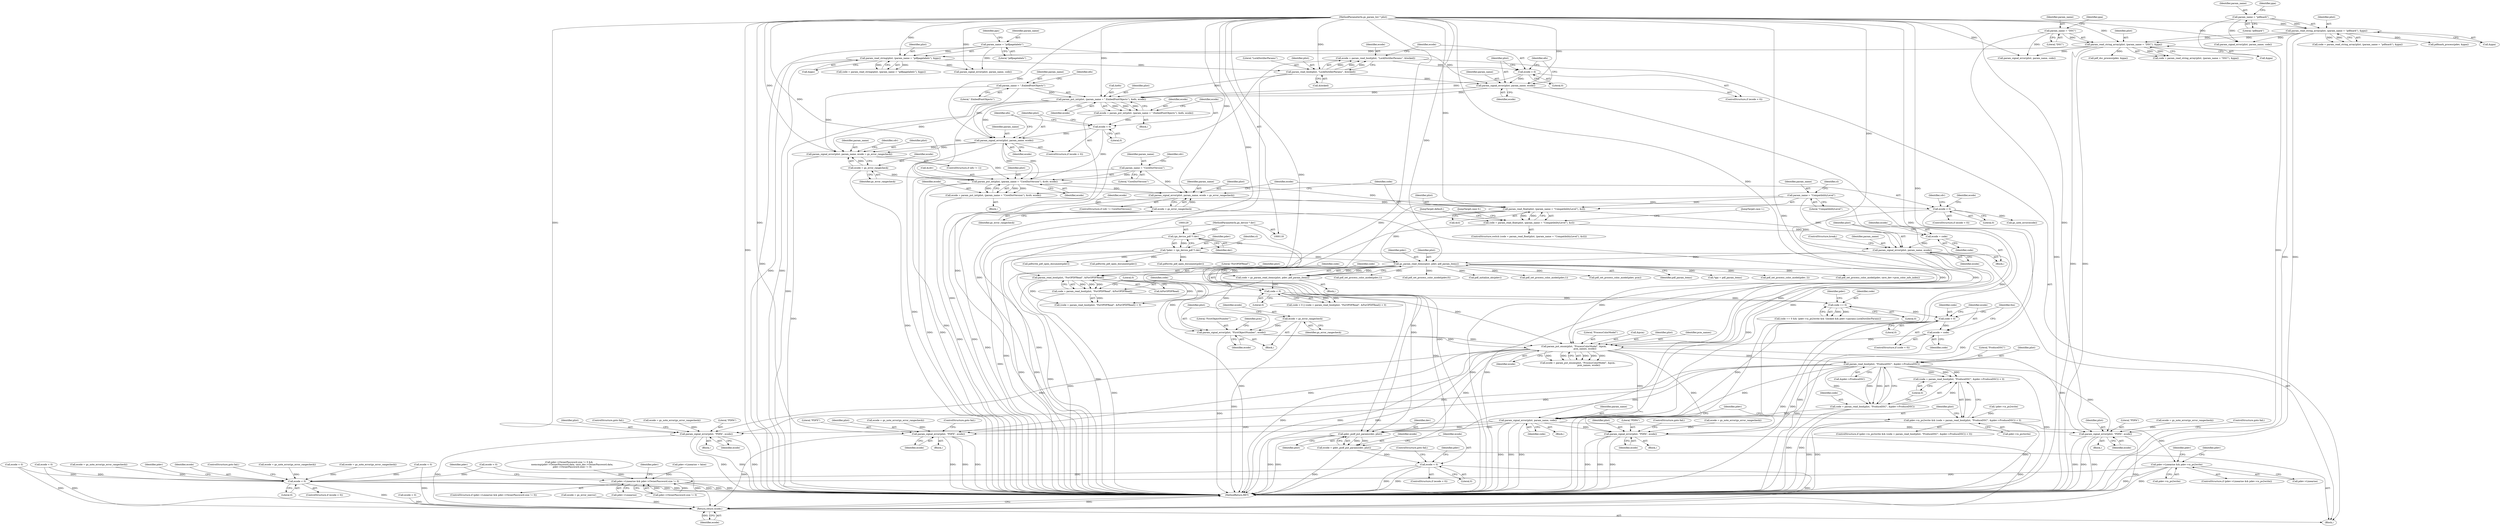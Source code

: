 digraph "0_ghostscript_c3476dde7743761a4e1d39a631716199b696b880@API" {
"1000696" [label="(Call,param_read_bool(plist, \"ProduceDSC\", &pdev->ProduceDSC))"];
"1000658" [label="(Call,param_put_enum(plist, \"ProcessColorModel\", &pcm,\n                               pcm_names, ecode))"];
"1000549" [label="(Call,gs_param_read_items(plist, pdev, pdf_param_items))"];
"1000410" [label="(Call,param_signal_error(plist, param_name, ecode))"];
"1000398" [label="(Call,param_read_float(plist, (param_name = \"CompatibilityLevel\"), &cl))"];
"1000389" [label="(Call,param_signal_error(plist, param_name, ecode = gs_error_rangecheck))"];
"1000370" [label="(Call,param_put_int(plist, (param_name = \"CoreDistVersion\"), &cdv, ecode))"];
"1000357" [label="(Call,param_signal_error(plist, param_name, ecode = gs_error_rangecheck))"];
"1000349" [label="(Call,param_signal_error(plist, param_name, ecode))"];
"1000337" [label="(Call,param_put_int(plist, (param_name = \".EmbedFontObjects\"), &efo, ecode))"];
"1000317" [label="(Call,param_read_bool(plist, \"LockDistillerParams\", &locked))"];
"1000250" [label="(Call,param_read_string(plist, (param_name = \"pdfpagelabels\"), &pps))"];
"1000206" [label="(Call,param_read_string_array(plist, (param_name = \"DSC\"), &ppa))"];
"1000162" [label="(Call,param_read_string_array(plist, (param_name = \"pdfmark\"), &ppa))"];
"1000121" [label="(MethodParameterIn,gs_param_list * plist)"];
"1000164" [label="(Call,param_name = \"pdfmark\")"];
"1000208" [label="(Call,param_name = \"DSC\")"];
"1000252" [label="(Call,param_name = \"pdfpagelabels\")"];
"1000326" [label="(Call,param_signal_error(plist, param_name, ecode))"];
"1000323" [label="(Call,ecode < 0)"];
"1000315" [label="(Call,ecode = param_read_bool(plist, \"LockDistillerParams\", &locked))"];
"1000339" [label="(Call,param_name = \".EmbedFontObjects\")"];
"1000346" [label="(Call,ecode < 0)"];
"1000335" [label="(Call,ecode = param_put_int(plist, (param_name = \".EmbedFontObjects\"), &efo, ecode))"];
"1000360" [label="(Call,ecode = gs_error_rangecheck)"];
"1000372" [label="(Call,param_name = \"CoreDistVersion\")"];
"1000392" [label="(Call,ecode = gs_error_rangecheck)"];
"1000400" [label="(Call,param_name = \"CompatibilityLevel\")"];
"1000407" [label="(Call,ecode = code)"];
"1000396" [label="(Call,code = param_read_float(plist, (param_name = \"CompatibilityLevel\"), &cl))"];
"1000126" [label="(Call,*pdev = (gx_device_pdf *) dev)"];
"1000128" [label="(Call,(gx_device_pdf *) dev)"];
"1000119" [label="(MethodParameterIn,gx_device * dev)"];
"1000645" [label="(Call,param_signal_error(plist, \"FirstObjectNumber\", ecode))"];
"1000561" [label="(Call,param_read_bool(plist, \"ForOPDFRead\", &ForOPDFRead))"];
"1000642" [label="(Call,ecode = gs_error_rangecheck)"];
"1000600" [label="(Call,ecode = code)"];
"1000597" [label="(Call,code < 0)"];
"1000570" [label="(Call,code == 0)"];
"1000559" [label="(Call,code = param_read_bool(plist, \"ForOPDFRead\", &ForOPDFRead))"];
"1000555" [label="(Call,code < 0)"];
"1000547" [label="(Call,code = gs_param_read_items(plist, pdev, pdf_param_items))"];
"1000379" [label="(Call,ecode < 0)"];
"1000368" [label="(Call,ecode = param_put_int(plist, (param_name = \"CoreDistVersion\"), &cdv, ecode))"];
"1000693" [label="(Call,(code = param_read_bool(plist, \"ProduceDSC\", &pdev->ProduceDSC)) < 0)"];
"1000689" [label="(Call,pdev->is_ps2write && (code = param_read_bool(plist, \"ProduceDSC\", &pdev->ProduceDSC)) < 0)"];
"1001430" [label="(Call,pdev->Linearise && pdev->is_ps2write)"];
"1001449" [label="(Call,pdev->Linearise && pdev->OwnerPassword.size != 0)"];
"1000694" [label="(Call,code = param_read_bool(plist, \"ProduceDSC\", &pdev->ProduceDSC))"];
"1000705" [label="(Call,param_signal_error(plist, param_name, code))"];
"1000726" [label="(Call,param_signal_error(plist, \"PDFA\", ecode))"];
"1001547" [label="(Return,return ecode;)"];
"1000774" [label="(Call,param_signal_error(plist, \"PDFA\", ecode))"];
"1000792" [label="(Call,param_signal_error(plist, \"PDFX\", ecode))"];
"1000812" [label="(Call,param_signal_error(plist, \"PDFA\", ecode))"];
"1000957" [label="(Call,gdev_psdf_put_params(dev, plist))"];
"1000955" [label="(Call,ecode = gdev_psdf_put_params(dev, plist))"];
"1000961" [label="(Call,ecode < 0)"];
"1001312" [label="(Call,ecode < 0)"];
"1000561" [label="(Call,param_read_bool(plist, \"ForOPDFRead\", &ForOPDFRead))"];
"1001429" [label="(ControlStructure,if (pdev->Linearise && pdev->is_ps2write))"];
"1000960" [label="(ControlStructure,if (ecode < 0))"];
"1000326" [label="(Call,param_signal_error(plist, param_name, ecode))"];
"1000391" [label="(Identifier,param_name)"];
"1000699" [label="(Call,&pdev->ProduceDSC)"];
"1001449" [label="(Call,pdev->Linearise && pdev->OwnerPassword.size != 0)"];
"1000401" [label="(Identifier,param_name)"];
"1000340" [label="(Identifier,param_name)"];
"1000794" [label="(Literal,\"PDFX\")"];
"1000547" [label="(Call,code = gs_param_read_items(plist, pdev, pdf_param_items))"];
"1000533" [label="(Block,)"];
"1000371" [label="(Identifier,plist)"];
"1000375" [label="(Call,&cdv)"];
"1000402" [label="(Literal,\"CompatibilityLevel\")"];
"1000661" [label="(Call,&pcm)"];
"1000551" [label="(Identifier,pdev)"];
"1000127" [label="(Identifier,pdev)"];
"1000207" [label="(Identifier,plist)"];
"1000362" [label="(Identifier,gs_error_rangecheck)"];
"1000363" [label="(Block,)"];
"1000376" [label="(Identifier,cdv)"];
"1000555" [label="(Call,code < 0)"];
"1000694" [label="(Call,code = param_read_bool(plist, \"ProduceDSC\", &pdev->ProduceDSC))"];
"1000957" [label="(Call,gdev_psdf_put_params(dev, plist))"];
"1000254" [label="(Literal,\"pdfpagelabels\")"];
"1000958" [label="(Identifier,dev)"];
"1000956" [label="(Identifier,ecode)"];
"1000684" [label="(Call,ecode < 0)"];
"1000345" [label="(ControlStructure,if (ecode < 0))"];
"1000383" [label="(Call,gs_note_error(ecode))"];
"1000128" [label="(Call,(gx_device_pdf *) dev)"];
"1000377" [label="(Identifier,ecode)"];
"1001319" [label="(Identifier,pdev)"];
"1000175" [label="(Call,pdfwrite_pdf_open_document(pdev))"];
"1000352" [label="(Identifier,ecode)"];
"1000713" [label="(Identifier,pdev)"];
"1000815" [label="(Identifier,ecode)"];
"1000813" [label="(Identifier,plist)"];
"1000792" [label="(Call,param_signal_error(plist, \"PDFX\", ecode))"];
"1000959" [label="(Identifier,plist)"];
"1000360" [label="(Call,ecode = gs_error_rangecheck)"];
"1000336" [label="(Identifier,ecode)"];
"1000415" [label="(JumpTarget,case 0:)"];
"1000403" [label="(Call,&cl)"];
"1001443" [label="(Call,pdev->Linearise = false)"];
"1001511" [label="(Call,*ppi = pdf_param_items)"];
"1000330" [label="(Block,)"];
"1000601" [label="(Identifier,ecode)"];
"1000122" [label="(Block,)"];
"1000162" [label="(Call,param_read_string_array(plist, (param_name = \"pdfmark\"), &ppa))"];
"1000688" [label="(ControlStructure,if (pdev->is_ps2write && (code = param_read_bool(plist, \"ProduceDSC\", &pdev->ProduceDSC)) < 0))"];
"1000658" [label="(Call,param_put_enum(plist, \"ProcessColorModel\", &pcm,\n                               pcm_names, ecode))"];
"1000793" [label="(Identifier,plist)"];
"1000703" [label="(Literal,0)"];
"1000361" [label="(Identifier,ecode)"];
"1000726" [label="(Call,param_signal_error(plist, \"PDFA\", ecode))"];
"1001094" [label="(Call,pdf_set_process_color_model(pdev, 2))"];
"1001490" [label="(Call,pdf_set_process_color_model(pdev, save_dev->pcm_color_info_index))"];
"1000307" [label="(Call,param_signal_error(plist, param_name, code))"];
"1000206" [label="(Call,param_read_string_array(plist, (param_name = \"DSC\"), &ppa))"];
"1000776" [label="(Literal,\"PDFA\")"];
"1001473" [label="(Identifier,pdev)"];
"1000705" [label="(Call,param_signal_error(plist, param_name, code))"];
"1000645" [label="(Call,param_signal_error(plist, \"FirstObjectNumber\", ecode))"];
"1001313" [label="(Identifier,ecode)"];
"1001451" [label="(Identifier,pdev)"];
"1000204" [label="(Call,code = param_read_string_array(plist, (param_name = \"DSC\"), &ppa))"];
"1000359" [label="(Identifier,param_name)"];
"1000405" [label="(Block,)"];
"1000787" [label="(Block,)"];
"1000770" [label="(Call,ecode = gs_note_error(gs_error_rangecheck))"];
"1001434" [label="(Call,pdev->is_ps2write)"];
"1000962" [label="(Identifier,ecode)"];
"1000275" [label="(Call,pdfwrite_pdf_open_document(pdev))"];
"1000212" [label="(Identifier,ppa)"];
"1000569" [label="(Call,code == 0 && !pdev->is_ps2write && !(locked && pdev->params.LockDistillerParams))"];
"1000816" [label="(ControlStructure,goto fail;)"];
"1000597" [label="(Call,code < 0)"];
"1000413" [label="(Identifier,ecode)"];
"1000253" [label="(Identifier,param_name)"];
"1000256" [label="(Identifier,pps)"];
"1000769" [label="(Block,)"];
"1000319" [label="(Literal,\"LockDistillerParams\")"];
"1000255" [label="(Call,&pps)"];
"1000961" [label="(Call,ecode < 0)"];
"1000323" [label="(Call,ecode < 0)"];
"1001106" [label="(Call,ecode < 0)"];
"1000708" [label="(Identifier,code)"];
"1000774" [label="(Call,param_signal_error(plist, \"PDFA\", ecode))"];
"1000788" [label="(Call,ecode = gs_note_error(gs_error_rangecheck))"];
"1000346" [label="(Call,ecode < 0)"];
"1000531" [label="(JumpTarget,case 1:)"];
"1001040" [label="(Call,pdf_set_process_color_model(pdev,1))"];
"1000322" [label="(ControlStructure,if (ecode < 0))"];
"1000389" [label="(Call,param_signal_error(plist, param_name, ecode = gs_error_rangecheck))"];
"1000370" [label="(Call,param_put_int(plist, (param_name = \"CoreDistVersion\"), &cdv, ecode))"];
"1001463" [label="(Identifier,pdev)"];
"1001378" [label="(Call,pdev->OwnerPassword.size != 0 &&\n         memcmp(pdev->OwnerPassword.data, save_dev->OwnerPassword.data,\n         pdev->OwnerPassword.size) != 0)"];
"1000349" [label="(Call,param_signal_error(plist, param_name, ecode))"];
"1000366" [label="(Identifier,cdv)"];
"1000550" [label="(Identifier,plist)"];
"1001430" [label="(Call,pdev->Linearise && pdev->is_ps2write)"];
"1000165" [label="(Identifier,param_name)"];
"1001314" [label="(Literal,0)"];
"1000353" [label="(ControlStructure,if (efo != 1))"];
"1000344" [label="(Identifier,ecode)"];
"1000964" [label="(ControlStructure,goto fail;)"];
"1000697" [label="(Identifier,plist)"];
"1000642" [label="(Call,ecode = gs_error_rangecheck)"];
"1000730" [label="(ControlStructure,goto fail;)"];
"1000209" [label="(Identifier,param_name)"];
"1000351" [label="(Identifier,param_name)"];
"1000357" [label="(Call,param_signal_error(plist, param_name, ecode = gs_error_rangecheck))"];
"1000329" [label="(Identifier,ecode)"];
"1000393" [label="(Identifier,ecode)"];
"1000164" [label="(Call,param_name = \"pdfmark\")"];
"1000160" [label="(Call,code = param_read_string_array(plist, (param_name = \"pdfmark\"), &ppa))"];
"1001431" [label="(Call,pdev->Linearise)"];
"1001315" [label="(ControlStructure,goto fail;)"];
"1000126" [label="(Call,*pdev = (gx_device_pdf *) dev)"];
"1000373" [label="(Identifier,param_name)"];
"1001221" [label="(Call,ecode = gs_note_error(gs_error_rangecheck))"];
"1000808" [label="(Call,ecode = gs_note_error(gs_error_rangecheck))"];
"1000659" [label="(Identifier,plist)"];
"1000695" [label="(Identifier,code)"];
"1000664" [label="(Identifier,ecode)"];
"1000324" [label="(Identifier,ecode)"];
"1000559" [label="(Call,code = param_read_bool(plist, \"ForOPDFRead\", &ForOPDFRead))"];
"1001548" [label="(Identifier,ecode)"];
"1001346" [label="(Call,ecode = gs_error_ioerror)"];
"1000130" [label="(Identifier,dev)"];
"1000571" [label="(Identifier,code)"];
"1000385" [label="(ControlStructure,if (cdv != CoreDistVersion))"];
"1000644" [label="(Identifier,gs_error_rangecheck)"];
"1000807" [label="(Block,)"];
"1000778" [label="(ControlStructure,goto fail;)"];
"1001291" [label="(Call,ecode = gs_note_error(gs_error_rangecheck))"];
"1000395" [label="(ControlStructure,switch (code = param_read_float(plist, (param_name = \"CompatibilityLevel\"), &cl)))"];
"1000368" [label="(Call,ecode = param_put_int(plist, (param_name = \"CoreDistVersion\"), &cdv, ecode))"];
"1000663" [label="(Identifier,pcm_names)"];
"1000355" [label="(Identifier,efo)"];
"1000690" [label="(Call,pdev->is_ps2write)"];
"1000777" [label="(Identifier,ecode)"];
"1000969" [label="(Identifier,pdev)"];
"1000392" [label="(Call,ecode = gs_error_rangecheck)"];
"1001448" [label="(ControlStructure,if (pdev->Linearise && pdev->OwnerPassword.size != 0))"];
"1001549" [label="(MethodReturn,RET)"];
"1000315" [label="(Call,ecode = param_read_bool(plist, \"LockDistillerParams\", &locked))"];
"1000814" [label="(Literal,\"PDFA\")"];
"1000696" [label="(Call,param_read_bool(plist, \"ProduceDSC\", &pdev->ProduceDSC))"];
"1000166" [label="(Literal,\"pdfmark\")"];
"1001128" [label="(Call,pdf_set_process_color_model(pdev,0))"];
"1000325" [label="(Literal,0)"];
"1000599" [label="(Literal,0)"];
"1000380" [label="(Identifier,ecode)"];
"1000564" [label="(Call,&ForOPDFRead)"];
"1001350" [label="(Call,pdf_initialize_ids(pdev))"];
"1000722" [label="(Call,ecode = gs_note_error(gs_error_rangecheck))"];
"1000240" [label="(Call,param_signal_error(plist, param_name, code))"];
"1000570" [label="(Call,code == 0)"];
"1000133" [label="(Identifier,cl)"];
"1000396" [label="(Call,code = param_read_float(plist, (param_name = \"CompatibilityLevel\"), &cl))"];
"1001311" [label="(ControlStructure,if (ecode < 0))"];
"1000379" [label="(Call,ecode < 0)"];
"1000328" [label="(Identifier,param_name)"];
"1000407" [label="(Call,ecode = code)"];
"1000387" [label="(Identifier,cdv)"];
"1001256" [label="(Call,ecode = gs_note_error(gs_error_rangecheck))"];
"1000411" [label="(Identifier,plist)"];
"1000408" [label="(Identifier,ecode)"];
"1000342" [label="(Call,&efo)"];
"1000208" [label="(Call,param_name = \"DSC\")"];
"1000320" [label="(Call,&locked)"];
"1000548" [label="(Identifier,code)"];
"1001450" [label="(Call,pdev->Linearise)"];
"1000211" [label="(Call,&ppa)"];
"1000406" [label="(JumpTarget,default:)"];
"1000704" [label="(Block,)"];
"1000400" [label="(Call,param_name = \"CompatibilityLevel\")"];
"1000335" [label="(Call,ecode = param_put_int(plist, (param_name = \".EmbedFontObjects\"), &efo, ecode))"];
"1000721" [label="(Block,)"];
"1001171" [label="(Call,pdf_set_process_color_model(pdev,1))"];
"1000656" [label="(Call,ecode = param_put_enum(plist, \"ProcessColorModel\", &pcm,\n                               pcm_names, ecode))"];
"1000348" [label="(Literal,0)"];
"1000210" [label="(Literal,\"DSC\")"];
"1001453" [label="(Call,pdev->OwnerPassword.size != 0)"];
"1000670" [label="(Call,pdf_set_process_color_model(pdev, pcm))"];
"1000660" [label="(Literal,\"ProcessColorModel\")"];
"1000317" [label="(Call,param_read_bool(plist, \"LockDistillerParams\", &locked))"];
"1001183" [label="(Call,ecode < 0)"];
"1000955" [label="(Call,ecode = gdev_psdf_put_params(dev, plist))"];
"1000185" [label="(Call,pdfmark_process(pdev, &ppa))"];
"1000576" [label="(Identifier,pdev)"];
"1000252" [label="(Call,param_name = \"pdfpagelabels\")"];
"1000574" [label="(Call,!pdev->is_ps2write)"];
"1000646" [label="(Identifier,plist)"];
"1000397" [label="(Identifier,code)"];
"1000316" [label="(Identifier,ecode)"];
"1000689" [label="(Call,pdev->is_ps2write && (code = param_read_bool(plist, \"ProduceDSC\", &pdev->ProduceDSC)) < 0)"];
"1000706" [label="(Identifier,plist)"];
"1000248" [label="(Call,code = param_read_string(plist, (param_name = \"pdfpagelabels\"), &pps))"];
"1000549" [label="(Call,gs_param_read_items(plist, pdev, pdf_param_items))"];
"1000338" [label="(Identifier,plist)"];
"1000643" [label="(Identifier,ecode)"];
"1000399" [label="(Identifier,plist)"];
"1000963" [label="(Literal,0)"];
"1000729" [label="(Identifier,ecode)"];
"1000327" [label="(Identifier,plist)"];
"1000556" [label="(Identifier,code)"];
"1000343" [label="(Identifier,efo)"];
"1001140" [label="(Call,ecode < 0)"];
"1000641" [label="(Block,)"];
"1000648" [label="(Identifier,ecode)"];
"1000558" [label="(Call,(code = param_read_bool(plist, \"ForOPDFRead\", &ForOPDFRead)) < 0)"];
"1000563" [label="(Literal,\"ForOPDFRead\")"];
"1001440" [label="(Identifier,pdev)"];
"1000394" [label="(Identifier,gs_error_rangecheck)"];
"1000727" [label="(Identifier,plist)"];
"1000600" [label="(Call,ecode = code)"];
"1000219" [label="(Call,pdfwrite_pdf_open_document(pdev))"];
"1000410" [label="(Call,param_signal_error(plist, param_name, ecode))"];
"1001052" [label="(Call,ecode < 0)"];
"1000796" [label="(ControlStructure,goto fail;)"];
"1000163" [label="(Identifier,plist)"];
"1000775" [label="(Identifier,plist)"];
"1000602" [label="(Identifier,code)"];
"1000347" [label="(Identifier,ecode)"];
"1000557" [label="(Literal,0)"];
"1000251" [label="(Identifier,plist)"];
"1000167" [label="(Call,&ppa)"];
"1000333" [label="(Identifier,efo)"];
"1000554" [label="(Call,code < 0 || (code = param_read_bool(plist, \"ForOPDFRead\", &ForOPDFRead)) < 0)"];
"1000196" [label="(Call,param_signal_error(plist, param_name, code))"];
"1000560" [label="(Identifier,code)"];
"1000693" [label="(Call,(code = param_read_bool(plist, \"ProduceDSC\", &pdev->ProduceDSC)) < 0)"];
"1000369" [label="(Identifier,ecode)"];
"1000119" [label="(MethodParameterIn,gx_device * dev)"];
"1000647" [label="(Literal,\"FirstObjectNumber\")"];
"1000398" [label="(Call,param_read_float(plist, (param_name = \"CompatibilityLevel\"), &cl))"];
"1000552" [label="(Identifier,pdf_param_items)"];
"1000168" [label="(Identifier,ppa)"];
"1000318" [label="(Identifier,plist)"];
"1000728" [label="(Literal,\"PDFA\")"];
"1000390" [label="(Identifier,plist)"];
"1000707" [label="(Identifier,param_name)"];
"1000562" [label="(Identifier,plist)"];
"1000566" [label="(Literal,0)"];
"1000339" [label="(Call,param_name = \".EmbedFontObjects\")"];
"1000350" [label="(Identifier,plist)"];
"1000812" [label="(Call,param_signal_error(plist, \"PDFA\", ecode))"];
"1000698" [label="(Literal,\"ProduceDSC\")"];
"1000598" [label="(Identifier,code)"];
"1001312" [label="(Call,ecode < 0)"];
"1000606" [label="(Identifier,fon)"];
"1000378" [label="(ControlStructure,if (ecode < 0))"];
"1000358" [label="(Identifier,plist)"];
"1000596" [label="(ControlStructure,if (code < 0))"];
"1000372" [label="(Call,param_name = \"CoreDistVersion\")"];
"1000337" [label="(Call,param_put_int(plist, (param_name = \".EmbedFontObjects\"), &efo, ecode))"];
"1000414" [label="(ControlStructure,break;)"];
"1000341" [label="(Literal,\".EmbedFontObjects\")"];
"1000404" [label="(Identifier,cl)"];
"1000381" [label="(Literal,0)"];
"1000384" [label="(Identifier,ecode)"];
"1000250" [label="(Call,param_read_string(plist, (param_name = \"pdfpagelabels\"), &pps))"];
"1000795" [label="(Identifier,ecode)"];
"1001547" [label="(Return,return ecode;)"];
"1000572" [label="(Literal,0)"];
"1000412" [label="(Identifier,param_name)"];
"1000653" [label="(Identifier,pcm)"];
"1000409" [label="(Identifier,code)"];
"1000229" [label="(Call,pdf_dsc_process(pdev, &ppa))"];
"1000374" [label="(Literal,\"CoreDistVersion\")"];
"1000121" [label="(MethodParameterIn,gs_param_list * plist)"];
"1000696" -> "1000694"  [label="AST: "];
"1000696" -> "1000699"  [label="CFG: "];
"1000697" -> "1000696"  [label="AST: "];
"1000698" -> "1000696"  [label="AST: "];
"1000699" -> "1000696"  [label="AST: "];
"1000694" -> "1000696"  [label="CFG: "];
"1000696" -> "1001549"  [label="DDG: "];
"1000696" -> "1000693"  [label="DDG: "];
"1000696" -> "1000693"  [label="DDG: "];
"1000696" -> "1000693"  [label="DDG: "];
"1000696" -> "1000694"  [label="DDG: "];
"1000696" -> "1000694"  [label="DDG: "];
"1000696" -> "1000694"  [label="DDG: "];
"1000658" -> "1000696"  [label="DDG: "];
"1000121" -> "1000696"  [label="DDG: "];
"1000696" -> "1000705"  [label="DDG: "];
"1000696" -> "1000726"  [label="DDG: "];
"1000696" -> "1000774"  [label="DDG: "];
"1000696" -> "1000792"  [label="DDG: "];
"1000696" -> "1000812"  [label="DDG: "];
"1000696" -> "1000957"  [label="DDG: "];
"1000658" -> "1000656"  [label="AST: "];
"1000658" -> "1000664"  [label="CFG: "];
"1000659" -> "1000658"  [label="AST: "];
"1000660" -> "1000658"  [label="AST: "];
"1000661" -> "1000658"  [label="AST: "];
"1000663" -> "1000658"  [label="AST: "];
"1000664" -> "1000658"  [label="AST: "];
"1000656" -> "1000658"  [label="CFG: "];
"1000658" -> "1001549"  [label="DDG: "];
"1000658" -> "1001549"  [label="DDG: "];
"1000658" -> "1001549"  [label="DDG: "];
"1000658" -> "1000656"  [label="DDG: "];
"1000658" -> "1000656"  [label="DDG: "];
"1000658" -> "1000656"  [label="DDG: "];
"1000658" -> "1000656"  [label="DDG: "];
"1000658" -> "1000656"  [label="DDG: "];
"1000549" -> "1000658"  [label="DDG: "];
"1000645" -> "1000658"  [label="DDG: "];
"1000645" -> "1000658"  [label="DDG: "];
"1000561" -> "1000658"  [label="DDG: "];
"1000121" -> "1000658"  [label="DDG: "];
"1000410" -> "1000658"  [label="DDG: "];
"1000600" -> "1000658"  [label="DDG: "];
"1000379" -> "1000658"  [label="DDG: "];
"1000392" -> "1000658"  [label="DDG: "];
"1000658" -> "1000705"  [label="DDG: "];
"1000658" -> "1000726"  [label="DDG: "];
"1000658" -> "1000774"  [label="DDG: "];
"1000658" -> "1000792"  [label="DDG: "];
"1000658" -> "1000812"  [label="DDG: "];
"1000658" -> "1000957"  [label="DDG: "];
"1000549" -> "1000547"  [label="AST: "];
"1000549" -> "1000552"  [label="CFG: "];
"1000550" -> "1000549"  [label="AST: "];
"1000551" -> "1000549"  [label="AST: "];
"1000552" -> "1000549"  [label="AST: "];
"1000547" -> "1000549"  [label="CFG: "];
"1000549" -> "1001549"  [label="DDG: "];
"1000549" -> "1001549"  [label="DDG: "];
"1000549" -> "1000547"  [label="DDG: "];
"1000549" -> "1000547"  [label="DDG: "];
"1000549" -> "1000547"  [label="DDG: "];
"1000410" -> "1000549"  [label="DDG: "];
"1000398" -> "1000549"  [label="DDG: "];
"1000121" -> "1000549"  [label="DDG: "];
"1000126" -> "1000549"  [label="DDG: "];
"1000549" -> "1000561"  [label="DDG: "];
"1000549" -> "1000645"  [label="DDG: "];
"1000549" -> "1000670"  [label="DDG: "];
"1000549" -> "1001040"  [label="DDG: "];
"1000549" -> "1001094"  [label="DDG: "];
"1000549" -> "1001128"  [label="DDG: "];
"1000549" -> "1001171"  [label="DDG: "];
"1000549" -> "1001350"  [label="DDG: "];
"1000549" -> "1001490"  [label="DDG: "];
"1000549" -> "1001511"  [label="DDG: "];
"1000410" -> "1000405"  [label="AST: "];
"1000410" -> "1000413"  [label="CFG: "];
"1000411" -> "1000410"  [label="AST: "];
"1000412" -> "1000410"  [label="AST: "];
"1000413" -> "1000410"  [label="AST: "];
"1000414" -> "1000410"  [label="CFG: "];
"1000410" -> "1001549"  [label="DDG: "];
"1000410" -> "1001549"  [label="DDG: "];
"1000398" -> "1000410"  [label="DDG: "];
"1000121" -> "1000410"  [label="DDG: "];
"1000400" -> "1000410"  [label="DDG: "];
"1000407" -> "1000410"  [label="DDG: "];
"1000410" -> "1000705"  [label="DDG: "];
"1000398" -> "1000396"  [label="AST: "];
"1000398" -> "1000403"  [label="CFG: "];
"1000399" -> "1000398"  [label="AST: "];
"1000400" -> "1000398"  [label="AST: "];
"1000403" -> "1000398"  [label="AST: "];
"1000396" -> "1000398"  [label="CFG: "];
"1000398" -> "1001549"  [label="DDG: "];
"1000398" -> "1000396"  [label="DDG: "];
"1000398" -> "1000396"  [label="DDG: "];
"1000389" -> "1000398"  [label="DDG: "];
"1000370" -> "1000398"  [label="DDG: "];
"1000121" -> "1000398"  [label="DDG: "];
"1000400" -> "1000398"  [label="DDG: "];
"1000389" -> "1000385"  [label="AST: "];
"1000389" -> "1000392"  [label="CFG: "];
"1000390" -> "1000389"  [label="AST: "];
"1000391" -> "1000389"  [label="AST: "];
"1000392" -> "1000389"  [label="AST: "];
"1000397" -> "1000389"  [label="CFG: "];
"1000389" -> "1001549"  [label="DDG: "];
"1000370" -> "1000389"  [label="DDG: "];
"1000121" -> "1000389"  [label="DDG: "];
"1000372" -> "1000389"  [label="DDG: "];
"1000392" -> "1000389"  [label="DDG: "];
"1000370" -> "1000368"  [label="AST: "];
"1000370" -> "1000377"  [label="CFG: "];
"1000371" -> "1000370"  [label="AST: "];
"1000372" -> "1000370"  [label="AST: "];
"1000375" -> "1000370"  [label="AST: "];
"1000377" -> "1000370"  [label="AST: "];
"1000368" -> "1000370"  [label="CFG: "];
"1000370" -> "1001549"  [label="DDG: "];
"1000370" -> "1001549"  [label="DDG: "];
"1000370" -> "1000368"  [label="DDG: "];
"1000370" -> "1000368"  [label="DDG: "];
"1000370" -> "1000368"  [label="DDG: "];
"1000357" -> "1000370"  [label="DDG: "];
"1000349" -> "1000370"  [label="DDG: "];
"1000349" -> "1000370"  [label="DDG: "];
"1000337" -> "1000370"  [label="DDG: "];
"1000121" -> "1000370"  [label="DDG: "];
"1000372" -> "1000370"  [label="DDG: "];
"1000360" -> "1000370"  [label="DDG: "];
"1000346" -> "1000370"  [label="DDG: "];
"1000357" -> "1000353"  [label="AST: "];
"1000357" -> "1000360"  [label="CFG: "];
"1000358" -> "1000357"  [label="AST: "];
"1000359" -> "1000357"  [label="AST: "];
"1000360" -> "1000357"  [label="AST: "];
"1000366" -> "1000357"  [label="CFG: "];
"1000357" -> "1001549"  [label="DDG: "];
"1000349" -> "1000357"  [label="DDG: "];
"1000349" -> "1000357"  [label="DDG: "];
"1000337" -> "1000357"  [label="DDG: "];
"1000121" -> "1000357"  [label="DDG: "];
"1000339" -> "1000357"  [label="DDG: "];
"1000360" -> "1000357"  [label="DDG: "];
"1000349" -> "1000345"  [label="AST: "];
"1000349" -> "1000352"  [label="CFG: "];
"1000350" -> "1000349"  [label="AST: "];
"1000351" -> "1000349"  [label="AST: "];
"1000352" -> "1000349"  [label="AST: "];
"1000355" -> "1000349"  [label="CFG: "];
"1000349" -> "1001549"  [label="DDG: "];
"1000337" -> "1000349"  [label="DDG: "];
"1000121" -> "1000349"  [label="DDG: "];
"1000339" -> "1000349"  [label="DDG: "];
"1000346" -> "1000349"  [label="DDG: "];
"1000337" -> "1000335"  [label="AST: "];
"1000337" -> "1000344"  [label="CFG: "];
"1000338" -> "1000337"  [label="AST: "];
"1000339" -> "1000337"  [label="AST: "];
"1000342" -> "1000337"  [label="AST: "];
"1000344" -> "1000337"  [label="AST: "];
"1000335" -> "1000337"  [label="CFG: "];
"1000337" -> "1001549"  [label="DDG: "];
"1000337" -> "1000335"  [label="DDG: "];
"1000337" -> "1000335"  [label="DDG: "];
"1000337" -> "1000335"  [label="DDG: "];
"1000317" -> "1000337"  [label="DDG: "];
"1000326" -> "1000337"  [label="DDG: "];
"1000326" -> "1000337"  [label="DDG: "];
"1000121" -> "1000337"  [label="DDG: "];
"1000339" -> "1000337"  [label="DDG: "];
"1000323" -> "1000337"  [label="DDG: "];
"1000317" -> "1000315"  [label="AST: "];
"1000317" -> "1000320"  [label="CFG: "];
"1000318" -> "1000317"  [label="AST: "];
"1000319" -> "1000317"  [label="AST: "];
"1000320" -> "1000317"  [label="AST: "];
"1000315" -> "1000317"  [label="CFG: "];
"1000317" -> "1001549"  [label="DDG: "];
"1000317" -> "1000315"  [label="DDG: "];
"1000317" -> "1000315"  [label="DDG: "];
"1000317" -> "1000315"  [label="DDG: "];
"1000250" -> "1000317"  [label="DDG: "];
"1000121" -> "1000317"  [label="DDG: "];
"1000317" -> "1000326"  [label="DDG: "];
"1000250" -> "1000248"  [label="AST: "];
"1000250" -> "1000255"  [label="CFG: "];
"1000251" -> "1000250"  [label="AST: "];
"1000252" -> "1000250"  [label="AST: "];
"1000255" -> "1000250"  [label="AST: "];
"1000248" -> "1000250"  [label="CFG: "];
"1000250" -> "1001549"  [label="DDG: "];
"1000250" -> "1001549"  [label="DDG: "];
"1000250" -> "1000248"  [label="DDG: "];
"1000250" -> "1000248"  [label="DDG: "];
"1000206" -> "1000250"  [label="DDG: "];
"1000121" -> "1000250"  [label="DDG: "];
"1000252" -> "1000250"  [label="DDG: "];
"1000250" -> "1000307"  [label="DDG: "];
"1000206" -> "1000204"  [label="AST: "];
"1000206" -> "1000211"  [label="CFG: "];
"1000207" -> "1000206"  [label="AST: "];
"1000208" -> "1000206"  [label="AST: "];
"1000211" -> "1000206"  [label="AST: "];
"1000204" -> "1000206"  [label="CFG: "];
"1000206" -> "1001549"  [label="DDG: "];
"1000206" -> "1001549"  [label="DDG: "];
"1000206" -> "1000204"  [label="DDG: "];
"1000206" -> "1000204"  [label="DDG: "];
"1000162" -> "1000206"  [label="DDG: "];
"1000162" -> "1000206"  [label="DDG: "];
"1000121" -> "1000206"  [label="DDG: "];
"1000208" -> "1000206"  [label="DDG: "];
"1000206" -> "1000229"  [label="DDG: "];
"1000206" -> "1000240"  [label="DDG: "];
"1000162" -> "1000160"  [label="AST: "];
"1000162" -> "1000167"  [label="CFG: "];
"1000163" -> "1000162"  [label="AST: "];
"1000164" -> "1000162"  [label="AST: "];
"1000167" -> "1000162"  [label="AST: "];
"1000160" -> "1000162"  [label="CFG: "];
"1000162" -> "1001549"  [label="DDG: "];
"1000162" -> "1001549"  [label="DDG: "];
"1000162" -> "1000160"  [label="DDG: "];
"1000162" -> "1000160"  [label="DDG: "];
"1000121" -> "1000162"  [label="DDG: "];
"1000164" -> "1000162"  [label="DDG: "];
"1000162" -> "1000185"  [label="DDG: "];
"1000162" -> "1000196"  [label="DDG: "];
"1000121" -> "1000118"  [label="AST: "];
"1000121" -> "1001549"  [label="DDG: "];
"1000121" -> "1000196"  [label="DDG: "];
"1000121" -> "1000240"  [label="DDG: "];
"1000121" -> "1000307"  [label="DDG: "];
"1000121" -> "1000326"  [label="DDG: "];
"1000121" -> "1000561"  [label="DDG: "];
"1000121" -> "1000645"  [label="DDG: "];
"1000121" -> "1000705"  [label="DDG: "];
"1000121" -> "1000726"  [label="DDG: "];
"1000121" -> "1000774"  [label="DDG: "];
"1000121" -> "1000792"  [label="DDG: "];
"1000121" -> "1000812"  [label="DDG: "];
"1000121" -> "1000957"  [label="DDG: "];
"1000164" -> "1000166"  [label="CFG: "];
"1000165" -> "1000164"  [label="AST: "];
"1000166" -> "1000164"  [label="AST: "];
"1000168" -> "1000164"  [label="CFG: "];
"1000164" -> "1001549"  [label="DDG: "];
"1000164" -> "1000196"  [label="DDG: "];
"1000208" -> "1000210"  [label="CFG: "];
"1000209" -> "1000208"  [label="AST: "];
"1000210" -> "1000208"  [label="AST: "];
"1000212" -> "1000208"  [label="CFG: "];
"1000208" -> "1001549"  [label="DDG: "];
"1000208" -> "1000240"  [label="DDG: "];
"1000252" -> "1000254"  [label="CFG: "];
"1000253" -> "1000252"  [label="AST: "];
"1000254" -> "1000252"  [label="AST: "];
"1000256" -> "1000252"  [label="CFG: "];
"1000252" -> "1001549"  [label="DDG: "];
"1000252" -> "1000307"  [label="DDG: "];
"1000252" -> "1000326"  [label="DDG: "];
"1000326" -> "1000322"  [label="AST: "];
"1000326" -> "1000329"  [label="CFG: "];
"1000327" -> "1000326"  [label="AST: "];
"1000328" -> "1000326"  [label="AST: "];
"1000329" -> "1000326"  [label="AST: "];
"1000333" -> "1000326"  [label="CFG: "];
"1000326" -> "1001549"  [label="DDG: "];
"1000323" -> "1000326"  [label="DDG: "];
"1000323" -> "1000322"  [label="AST: "];
"1000323" -> "1000325"  [label="CFG: "];
"1000324" -> "1000323"  [label="AST: "];
"1000325" -> "1000323"  [label="AST: "];
"1000327" -> "1000323"  [label="CFG: "];
"1000333" -> "1000323"  [label="CFG: "];
"1000315" -> "1000323"  [label="DDG: "];
"1000315" -> "1000122"  [label="AST: "];
"1000316" -> "1000315"  [label="AST: "];
"1000324" -> "1000315"  [label="CFG: "];
"1000315" -> "1001549"  [label="DDG: "];
"1000339" -> "1000341"  [label="CFG: "];
"1000340" -> "1000339"  [label="AST: "];
"1000341" -> "1000339"  [label="AST: "];
"1000343" -> "1000339"  [label="CFG: "];
"1000346" -> "1000345"  [label="AST: "];
"1000346" -> "1000348"  [label="CFG: "];
"1000347" -> "1000346"  [label="AST: "];
"1000348" -> "1000346"  [label="AST: "];
"1000350" -> "1000346"  [label="CFG: "];
"1000355" -> "1000346"  [label="CFG: "];
"1000335" -> "1000346"  [label="DDG: "];
"1000335" -> "1000330"  [label="AST: "];
"1000336" -> "1000335"  [label="AST: "];
"1000347" -> "1000335"  [label="CFG: "];
"1000335" -> "1001549"  [label="DDG: "];
"1000360" -> "1000362"  [label="CFG: "];
"1000361" -> "1000360"  [label="AST: "];
"1000362" -> "1000360"  [label="AST: "];
"1000360" -> "1001549"  [label="DDG: "];
"1000372" -> "1000374"  [label="CFG: "];
"1000373" -> "1000372"  [label="AST: "];
"1000374" -> "1000372"  [label="AST: "];
"1000376" -> "1000372"  [label="CFG: "];
"1000372" -> "1001549"  [label="DDG: "];
"1000392" -> "1000394"  [label="CFG: "];
"1000393" -> "1000392"  [label="AST: "];
"1000394" -> "1000392"  [label="AST: "];
"1000392" -> "1001549"  [label="DDG: "];
"1000400" -> "1000402"  [label="CFG: "];
"1000401" -> "1000400"  [label="AST: "];
"1000402" -> "1000400"  [label="AST: "];
"1000404" -> "1000400"  [label="CFG: "];
"1000400" -> "1001549"  [label="DDG: "];
"1000400" -> "1000705"  [label="DDG: "];
"1000407" -> "1000405"  [label="AST: "];
"1000407" -> "1000409"  [label="CFG: "];
"1000408" -> "1000407"  [label="AST: "];
"1000409" -> "1000407"  [label="AST: "];
"1000411" -> "1000407"  [label="CFG: "];
"1000396" -> "1000407"  [label="DDG: "];
"1000396" -> "1000395"  [label="AST: "];
"1000397" -> "1000396"  [label="AST: "];
"1000406" -> "1000396"  [label="CFG: "];
"1000415" -> "1000396"  [label="CFG: "];
"1000531" -> "1000396"  [label="CFG: "];
"1000396" -> "1001549"  [label="DDG: "];
"1000126" -> "1000122"  [label="AST: "];
"1000126" -> "1000128"  [label="CFG: "];
"1000127" -> "1000126"  [label="AST: "];
"1000128" -> "1000126"  [label="AST: "];
"1000133" -> "1000126"  [label="CFG: "];
"1000126" -> "1001549"  [label="DDG: "];
"1000126" -> "1001549"  [label="DDG: "];
"1000128" -> "1000126"  [label="DDG: "];
"1000126" -> "1000175"  [label="DDG: "];
"1000126" -> "1000219"  [label="DDG: "];
"1000126" -> "1000275"  [label="DDG: "];
"1000128" -> "1000130"  [label="CFG: "];
"1000129" -> "1000128"  [label="AST: "];
"1000130" -> "1000128"  [label="AST: "];
"1000128" -> "1001549"  [label="DDG: "];
"1000119" -> "1000128"  [label="DDG: "];
"1000128" -> "1000957"  [label="DDG: "];
"1000119" -> "1000118"  [label="AST: "];
"1000119" -> "1001549"  [label="DDG: "];
"1000119" -> "1000957"  [label="DDG: "];
"1000645" -> "1000641"  [label="AST: "];
"1000645" -> "1000648"  [label="CFG: "];
"1000646" -> "1000645"  [label="AST: "];
"1000647" -> "1000645"  [label="AST: "];
"1000648" -> "1000645"  [label="AST: "];
"1000653" -> "1000645"  [label="CFG: "];
"1000645" -> "1001549"  [label="DDG: "];
"1000561" -> "1000645"  [label="DDG: "];
"1000642" -> "1000645"  [label="DDG: "];
"1000561" -> "1000559"  [label="AST: "];
"1000561" -> "1000564"  [label="CFG: "];
"1000562" -> "1000561"  [label="AST: "];
"1000563" -> "1000561"  [label="AST: "];
"1000564" -> "1000561"  [label="AST: "];
"1000559" -> "1000561"  [label="CFG: "];
"1000561" -> "1001549"  [label="DDG: "];
"1000561" -> "1000558"  [label="DDG: "];
"1000561" -> "1000558"  [label="DDG: "];
"1000561" -> "1000558"  [label="DDG: "];
"1000561" -> "1000559"  [label="DDG: "];
"1000561" -> "1000559"  [label="DDG: "];
"1000561" -> "1000559"  [label="DDG: "];
"1000642" -> "1000641"  [label="AST: "];
"1000642" -> "1000644"  [label="CFG: "];
"1000643" -> "1000642"  [label="AST: "];
"1000644" -> "1000642"  [label="AST: "];
"1000646" -> "1000642"  [label="CFG: "];
"1000642" -> "1001549"  [label="DDG: "];
"1000600" -> "1000596"  [label="AST: "];
"1000600" -> "1000602"  [label="CFG: "];
"1000601" -> "1000600"  [label="AST: "];
"1000602" -> "1000600"  [label="AST: "];
"1000606" -> "1000600"  [label="CFG: "];
"1000600" -> "1001549"  [label="DDG: "];
"1000597" -> "1000600"  [label="DDG: "];
"1000597" -> "1000596"  [label="AST: "];
"1000597" -> "1000599"  [label="CFG: "];
"1000598" -> "1000597"  [label="AST: "];
"1000599" -> "1000597"  [label="AST: "];
"1000601" -> "1000597"  [label="CFG: "];
"1000606" -> "1000597"  [label="CFG: "];
"1000597" -> "1001549"  [label="DDG: "];
"1000597" -> "1001549"  [label="DDG: "];
"1000570" -> "1000597"  [label="DDG: "];
"1000597" -> "1000705"  [label="DDG: "];
"1000570" -> "1000569"  [label="AST: "];
"1000570" -> "1000572"  [label="CFG: "];
"1000571" -> "1000570"  [label="AST: "];
"1000572" -> "1000570"  [label="AST: "];
"1000576" -> "1000570"  [label="CFG: "];
"1000569" -> "1000570"  [label="CFG: "];
"1000570" -> "1000569"  [label="DDG: "];
"1000570" -> "1000569"  [label="DDG: "];
"1000559" -> "1000570"  [label="DDG: "];
"1000555" -> "1000570"  [label="DDG: "];
"1000559" -> "1000558"  [label="AST: "];
"1000560" -> "1000559"  [label="AST: "];
"1000566" -> "1000559"  [label="CFG: "];
"1000559" -> "1001549"  [label="DDG: "];
"1000559" -> "1000558"  [label="DDG: "];
"1000555" -> "1000554"  [label="AST: "];
"1000555" -> "1000557"  [label="CFG: "];
"1000556" -> "1000555"  [label="AST: "];
"1000557" -> "1000555"  [label="AST: "];
"1000560" -> "1000555"  [label="CFG: "];
"1000554" -> "1000555"  [label="CFG: "];
"1000555" -> "1000554"  [label="DDG: "];
"1000555" -> "1000554"  [label="DDG: "];
"1000547" -> "1000555"  [label="DDG: "];
"1000547" -> "1000533"  [label="AST: "];
"1000548" -> "1000547"  [label="AST: "];
"1000556" -> "1000547"  [label="CFG: "];
"1000547" -> "1001549"  [label="DDG: "];
"1000379" -> "1000378"  [label="AST: "];
"1000379" -> "1000381"  [label="CFG: "];
"1000380" -> "1000379"  [label="AST: "];
"1000381" -> "1000379"  [label="AST: "];
"1000384" -> "1000379"  [label="CFG: "];
"1000387" -> "1000379"  [label="CFG: "];
"1000379" -> "1001549"  [label="DDG: "];
"1000368" -> "1000379"  [label="DDG: "];
"1000379" -> "1000383"  [label="DDG: "];
"1000368" -> "1000363"  [label="AST: "];
"1000369" -> "1000368"  [label="AST: "];
"1000380" -> "1000368"  [label="CFG: "];
"1000368" -> "1001549"  [label="DDG: "];
"1000693" -> "1000689"  [label="AST: "];
"1000693" -> "1000703"  [label="CFG: "];
"1000694" -> "1000693"  [label="AST: "];
"1000703" -> "1000693"  [label="AST: "];
"1000689" -> "1000693"  [label="CFG: "];
"1000693" -> "1000689"  [label="DDG: "];
"1000694" -> "1000693"  [label="DDG: "];
"1000689" -> "1000688"  [label="AST: "];
"1000689" -> "1000690"  [label="CFG: "];
"1000690" -> "1000689"  [label="AST: "];
"1000706" -> "1000689"  [label="CFG: "];
"1000713" -> "1000689"  [label="CFG: "];
"1000689" -> "1001549"  [label="DDG: "];
"1000689" -> "1001549"  [label="DDG: "];
"1000689" -> "1001549"  [label="DDG: "];
"1000574" -> "1000689"  [label="DDG: "];
"1000689" -> "1001430"  [label="DDG: "];
"1001430" -> "1001429"  [label="AST: "];
"1001430" -> "1001431"  [label="CFG: "];
"1001430" -> "1001434"  [label="CFG: "];
"1001431" -> "1001430"  [label="AST: "];
"1001434" -> "1001430"  [label="AST: "];
"1001440" -> "1001430"  [label="CFG: "];
"1001451" -> "1001430"  [label="CFG: "];
"1001430" -> "1001549"  [label="DDG: "];
"1001430" -> "1001549"  [label="DDG: "];
"1001430" -> "1001449"  [label="DDG: "];
"1001449" -> "1001448"  [label="AST: "];
"1001449" -> "1001450"  [label="CFG: "];
"1001449" -> "1001453"  [label="CFG: "];
"1001450" -> "1001449"  [label="AST: "];
"1001453" -> "1001449"  [label="AST: "];
"1001463" -> "1001449"  [label="CFG: "];
"1001473" -> "1001449"  [label="CFG: "];
"1001449" -> "1001549"  [label="DDG: "];
"1001449" -> "1001549"  [label="DDG: "];
"1001449" -> "1001549"  [label="DDG: "];
"1001443" -> "1001449"  [label="DDG: "];
"1001378" -> "1001449"  [label="DDG: "];
"1001453" -> "1001449"  [label="DDG: "];
"1001453" -> "1001449"  [label="DDG: "];
"1000695" -> "1000694"  [label="AST: "];
"1000703" -> "1000694"  [label="CFG: "];
"1000694" -> "1001549"  [label="DDG: "];
"1000694" -> "1001549"  [label="DDG: "];
"1000694" -> "1000705"  [label="DDG: "];
"1000705" -> "1000704"  [label="AST: "];
"1000705" -> "1000708"  [label="CFG: "];
"1000706" -> "1000705"  [label="AST: "];
"1000707" -> "1000705"  [label="AST: "];
"1000708" -> "1000705"  [label="AST: "];
"1000713" -> "1000705"  [label="CFG: "];
"1000705" -> "1001549"  [label="DDG: "];
"1000705" -> "1001549"  [label="DDG: "];
"1000705" -> "1001549"  [label="DDG: "];
"1000705" -> "1000726"  [label="DDG: "];
"1000705" -> "1000774"  [label="DDG: "];
"1000705" -> "1000792"  [label="DDG: "];
"1000705" -> "1000812"  [label="DDG: "];
"1000705" -> "1000957"  [label="DDG: "];
"1000726" -> "1000721"  [label="AST: "];
"1000726" -> "1000729"  [label="CFG: "];
"1000727" -> "1000726"  [label="AST: "];
"1000728" -> "1000726"  [label="AST: "];
"1000729" -> "1000726"  [label="AST: "];
"1000730" -> "1000726"  [label="CFG: "];
"1000726" -> "1001549"  [label="DDG: "];
"1000726" -> "1001549"  [label="DDG: "];
"1000726" -> "1001549"  [label="DDG: "];
"1000722" -> "1000726"  [label="DDG: "];
"1000726" -> "1001547"  [label="DDG: "];
"1001547" -> "1000122"  [label="AST: "];
"1001547" -> "1001548"  [label="CFG: "];
"1001548" -> "1001547"  [label="AST: "];
"1001549" -> "1001547"  [label="CFG: "];
"1001547" -> "1001549"  [label="DDG: "];
"1001548" -> "1001547"  [label="DDG: "];
"1001312" -> "1001547"  [label="DDG: "];
"1000792" -> "1001547"  [label="DDG: "];
"1000961" -> "1001547"  [label="DDG: "];
"1001140" -> "1001547"  [label="DDG: "];
"1001052" -> "1001547"  [label="DDG: "];
"1000684" -> "1001547"  [label="DDG: "];
"1000774" -> "1001547"  [label="DDG: "];
"1001346" -> "1001547"  [label="DDG: "];
"1001183" -> "1001547"  [label="DDG: "];
"1001106" -> "1001547"  [label="DDG: "];
"1000812" -> "1001547"  [label="DDG: "];
"1000774" -> "1000769"  [label="AST: "];
"1000774" -> "1000777"  [label="CFG: "];
"1000775" -> "1000774"  [label="AST: "];
"1000776" -> "1000774"  [label="AST: "];
"1000777" -> "1000774"  [label="AST: "];
"1000778" -> "1000774"  [label="CFG: "];
"1000774" -> "1001549"  [label="DDG: "];
"1000774" -> "1001549"  [label="DDG: "];
"1000774" -> "1001549"  [label="DDG: "];
"1000770" -> "1000774"  [label="DDG: "];
"1000792" -> "1000787"  [label="AST: "];
"1000792" -> "1000795"  [label="CFG: "];
"1000793" -> "1000792"  [label="AST: "];
"1000794" -> "1000792"  [label="AST: "];
"1000795" -> "1000792"  [label="AST: "];
"1000796" -> "1000792"  [label="CFG: "];
"1000792" -> "1001549"  [label="DDG: "];
"1000792" -> "1001549"  [label="DDG: "];
"1000792" -> "1001549"  [label="DDG: "];
"1000788" -> "1000792"  [label="DDG: "];
"1000812" -> "1000807"  [label="AST: "];
"1000812" -> "1000815"  [label="CFG: "];
"1000813" -> "1000812"  [label="AST: "];
"1000814" -> "1000812"  [label="AST: "];
"1000815" -> "1000812"  [label="AST: "];
"1000816" -> "1000812"  [label="CFG: "];
"1000812" -> "1001549"  [label="DDG: "];
"1000812" -> "1001549"  [label="DDG: "];
"1000812" -> "1001549"  [label="DDG: "];
"1000808" -> "1000812"  [label="DDG: "];
"1000957" -> "1000955"  [label="AST: "];
"1000957" -> "1000959"  [label="CFG: "];
"1000958" -> "1000957"  [label="AST: "];
"1000959" -> "1000957"  [label="AST: "];
"1000955" -> "1000957"  [label="CFG: "];
"1000957" -> "1001549"  [label="DDG: "];
"1000957" -> "1001549"  [label="DDG: "];
"1000957" -> "1000955"  [label="DDG: "];
"1000957" -> "1000955"  [label="DDG: "];
"1000955" -> "1000122"  [label="AST: "];
"1000956" -> "1000955"  [label="AST: "];
"1000962" -> "1000955"  [label="CFG: "];
"1000955" -> "1001549"  [label="DDG: "];
"1000955" -> "1000961"  [label="DDG: "];
"1000961" -> "1000960"  [label="AST: "];
"1000961" -> "1000963"  [label="CFG: "];
"1000962" -> "1000961"  [label="AST: "];
"1000963" -> "1000961"  [label="AST: "];
"1000964" -> "1000961"  [label="CFG: "];
"1000969" -> "1000961"  [label="CFG: "];
"1000961" -> "1001549"  [label="DDG: "];
"1000961" -> "1001549"  [label="DDG: "];
"1000961" -> "1001312"  [label="DDG: "];
"1001312" -> "1001311"  [label="AST: "];
"1001312" -> "1001314"  [label="CFG: "];
"1001313" -> "1001312"  [label="AST: "];
"1001314" -> "1001312"  [label="AST: "];
"1001315" -> "1001312"  [label="CFG: "];
"1001319" -> "1001312"  [label="CFG: "];
"1001312" -> "1001549"  [label="DDG: "];
"1001312" -> "1001549"  [label="DDG: "];
"1001256" -> "1001312"  [label="DDG: "];
"1001140" -> "1001312"  [label="DDG: "];
"1001291" -> "1001312"  [label="DDG: "];
"1001183" -> "1001312"  [label="DDG: "];
"1001106" -> "1001312"  [label="DDG: "];
"1001221" -> "1001312"  [label="DDG: "];
"1001052" -> "1001312"  [label="DDG: "];
}
